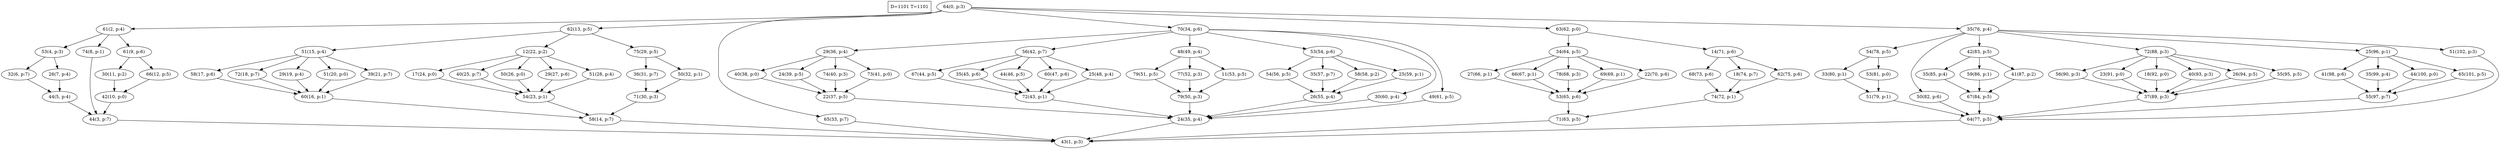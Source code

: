 digraph Task {
i [shape=box, label="D=1101 T=1101"]; 
0 [label="64(0, p:3)"];
1 [label="43(1, p:3)"];
2 [label="61(2, p:4)"];
3 [label="44(3, p:7)"];
4 [label="53(4, p:3)"];
5 [label="44(5, p:4)"];
6 [label="32(6, p:7)"];
7 [label="26(7, p:4)"];
8 [label="74(8, p:1)"];
9 [label="61(9, p:6)"];
10 [label="42(10, p:0)"];
11 [label="30(11, p:2)"];
12 [label="66(12, p:5)"];
13 [label="62(13, p:5)"];
14 [label="58(14, p:7)"];
15 [label="51(15, p:4)"];
16 [label="60(16, p:1)"];
17 [label="58(17, p:6)"];
18 [label="72(18, p:7)"];
19 [label="29(19, p:4)"];
20 [label="51(20, p:0)"];
21 [label="39(21, p:7)"];
22 [label="12(22, p:2)"];
23 [label="54(23, p:1)"];
24 [label="17(24, p:0)"];
25 [label="40(25, p:7)"];
26 [label="50(26, p:0)"];
27 [label="29(27, p:6)"];
28 [label="51(28, p:4)"];
29 [label="75(29, p:5)"];
30 [label="71(30, p:3)"];
31 [label="36(31, p:7)"];
32 [label="50(32, p:1)"];
33 [label="65(33, p:7)"];
34 [label="70(34, p:6)"];
35 [label="24(35, p:4)"];
36 [label="29(36, p:4)"];
37 [label="22(37, p:5)"];
38 [label="40(38, p:0)"];
39 [label="24(39, p:5)"];
40 [label="74(40, p:3)"];
41 [label="73(41, p:0)"];
42 [label="56(42, p:7)"];
43 [label="72(43, p:1)"];
44 [label="67(44, p:5)"];
45 [label="35(45, p:6)"];
46 [label="44(46, p:5)"];
47 [label="60(47, p:6)"];
48 [label="25(48, p:4)"];
49 [label="48(49, p:4)"];
50 [label="79(50, p:3)"];
51 [label="79(51, p:5)"];
52 [label="77(52, p:3)"];
53 [label="11(53, p:5)"];
54 [label="53(54, p:6)"];
55 [label="26(55, p:4)"];
56 [label="54(56, p:5)"];
57 [label="35(57, p:7)"];
58 [label="58(58, p:2)"];
59 [label="25(59, p:1)"];
60 [label="30(60, p:4)"];
61 [label="49(61, p:5)"];
62 [label="63(62, p:0)"];
63 [label="71(63, p:5)"];
64 [label="34(64, p:5)"];
65 [label="53(65, p:6)"];
66 [label="27(66, p:1)"];
67 [label="66(67, p:1)"];
68 [label="78(68, p:3)"];
69 [label="69(69, p:1)"];
70 [label="22(70, p:6)"];
71 [label="14(71, p:6)"];
72 [label="74(72, p:1)"];
73 [label="68(73, p:6)"];
74 [label="18(74, p:7)"];
75 [label="62(75, p:6)"];
76 [label="35(76, p:4)"];
77 [label="64(77, p:5)"];
78 [label="54(78, p:5)"];
79 [label="51(79, p:1)"];
80 [label="33(80, p:1)"];
81 [label="53(81, p:0)"];
82 [label="50(82, p:6)"];
83 [label="42(83, p:5)"];
84 [label="67(84, p:5)"];
85 [label="35(85, p:4)"];
86 [label="59(86, p:1)"];
87 [label="41(87, p:2)"];
88 [label="72(88, p:3)"];
89 [label="37(89, p:3)"];
90 [label="56(90, p:3)"];
91 [label="23(91, p:0)"];
92 [label="18(92, p:0)"];
93 [label="40(93, p:3)"];
94 [label="26(94, p:5)"];
95 [label="55(95, p:5)"];
96 [label="25(96, p:1)"];
97 [label="55(97, p:7)"];
98 [label="41(98, p:6)"];
99 [label="35(99, p:4)"];
100 [label="44(100, p:0)"];
101 [label="65(101, p:5)"];
102 [label="51(102, p:3)"];
0 -> 2;
0 -> 13;
0 -> 33;
0 -> 34;
0 -> 62;
0 -> 76;
2 -> 4;
2 -> 8;
2 -> 9;
3 -> 1;
4 -> 6;
4 -> 7;
5 -> 3;
6 -> 5;
7 -> 5;
8 -> 3;
9 -> 11;
9 -> 12;
10 -> 3;
11 -> 10;
12 -> 10;
13 -> 15;
13 -> 22;
13 -> 29;
14 -> 1;
15 -> 17;
15 -> 18;
15 -> 19;
15 -> 20;
15 -> 21;
16 -> 14;
17 -> 16;
18 -> 16;
19 -> 16;
20 -> 16;
21 -> 16;
22 -> 24;
22 -> 25;
22 -> 26;
22 -> 27;
22 -> 28;
23 -> 14;
24 -> 23;
25 -> 23;
26 -> 23;
27 -> 23;
28 -> 23;
29 -> 31;
29 -> 32;
30 -> 14;
31 -> 30;
32 -> 30;
33 -> 1;
34 -> 36;
34 -> 42;
34 -> 49;
34 -> 54;
34 -> 60;
34 -> 61;
35 -> 1;
36 -> 38;
36 -> 39;
36 -> 40;
36 -> 41;
37 -> 35;
38 -> 37;
39 -> 37;
40 -> 37;
41 -> 37;
42 -> 44;
42 -> 45;
42 -> 46;
42 -> 47;
42 -> 48;
43 -> 35;
44 -> 43;
45 -> 43;
46 -> 43;
47 -> 43;
48 -> 43;
49 -> 51;
49 -> 52;
49 -> 53;
50 -> 35;
51 -> 50;
52 -> 50;
53 -> 50;
54 -> 56;
54 -> 57;
54 -> 58;
54 -> 59;
55 -> 35;
56 -> 55;
57 -> 55;
58 -> 55;
59 -> 55;
60 -> 35;
61 -> 35;
62 -> 64;
62 -> 71;
63 -> 1;
64 -> 66;
64 -> 67;
64 -> 68;
64 -> 69;
64 -> 70;
65 -> 63;
66 -> 65;
67 -> 65;
68 -> 65;
69 -> 65;
70 -> 65;
71 -> 73;
71 -> 74;
71 -> 75;
72 -> 63;
73 -> 72;
74 -> 72;
75 -> 72;
76 -> 78;
76 -> 82;
76 -> 83;
76 -> 88;
76 -> 96;
76 -> 102;
77 -> 1;
78 -> 80;
78 -> 81;
79 -> 77;
80 -> 79;
81 -> 79;
82 -> 77;
83 -> 85;
83 -> 86;
83 -> 87;
84 -> 77;
85 -> 84;
86 -> 84;
87 -> 84;
88 -> 90;
88 -> 91;
88 -> 92;
88 -> 93;
88 -> 94;
88 -> 95;
89 -> 77;
90 -> 89;
91 -> 89;
92 -> 89;
93 -> 89;
94 -> 89;
95 -> 89;
96 -> 98;
96 -> 99;
96 -> 100;
96 -> 101;
97 -> 77;
98 -> 97;
99 -> 97;
100 -> 97;
101 -> 97;
102 -> 77;
}